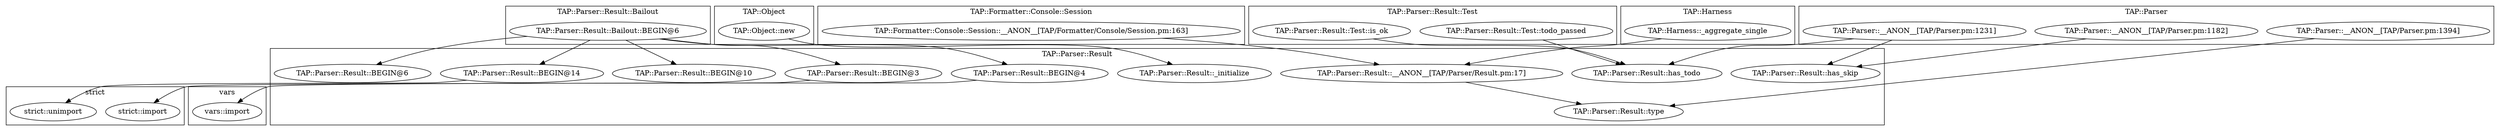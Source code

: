 digraph {
graph [overlap=false]
subgraph cluster_TAP_Parser_Result_Bailout {
	label="TAP::Parser::Result::Bailout";
	"TAP::Parser::Result::Bailout::BEGIN@6";
}
subgraph cluster_vars {
	label="vars";
	"vars::import";
}
subgraph cluster_strict {
	label="strict";
	"strict::import";
	"strict::unimport";
}
subgraph cluster_TAP_Object {
	label="TAP::Object";
	"TAP::Object::new";
}
subgraph cluster_TAP_Formatter_Console_Session {
	label="TAP::Formatter::Console::Session";
	"TAP::Formatter::Console::Session::__ANON__[TAP/Formatter/Console/Session.pm:163]";
}
subgraph cluster_TAP_Parser_Result {
	label="TAP::Parser::Result";
	"TAP::Parser::Result::BEGIN@14";
	"TAP::Parser::Result::has_todo";
	"TAP::Parser::Result::type";
	"TAP::Parser::Result::__ANON__[TAP/Parser/Result.pm:17]";
	"TAP::Parser::Result::BEGIN@4";
	"TAP::Parser::Result::BEGIN@10";
	"TAP::Parser::Result::has_skip";
	"TAP::Parser::Result::_initialize";
	"TAP::Parser::Result::BEGIN@6";
	"TAP::Parser::Result::BEGIN@3";
}
subgraph cluster_TAP_Parser_Result_Test {
	label="TAP::Parser::Result::Test";
	"TAP::Parser::Result::Test::todo_passed";
	"TAP::Parser::Result::Test::is_ok";
}
subgraph cluster_TAP_Parser {
	label="TAP::Parser";
	"TAP::Parser::__ANON__[TAP/Parser.pm:1394]";
	"TAP::Parser::__ANON__[TAP/Parser.pm:1182]";
	"TAP::Parser::__ANON__[TAP/Parser.pm:1231]";
}
subgraph cluster_TAP_Harness {
	label="TAP::Harness";
	"TAP::Harness::_aggregate_single";
}
"TAP::Parser::Result::Bailout::BEGIN@6" -> "TAP::Parser::Result::BEGIN@10";
"TAP::Parser::__ANON__[TAP/Parser.pm:1182]" -> "TAP::Parser::Result::has_skip";
"TAP::Parser::__ANON__[TAP/Parser.pm:1231]" -> "TAP::Parser::Result::has_skip";
"TAP::Parser::Result::Bailout::BEGIN@6" -> "TAP::Parser::Result::BEGIN@6";
"TAP::Object::new" -> "TAP::Parser::Result::_initialize";
"TAP::Parser::Result::BEGIN@14" -> "strict::unimport";
"TAP::Parser::Result::Bailout::BEGIN@6" -> "TAP::Parser::Result::BEGIN@14";
"TAP::Parser::Result::Bailout::BEGIN@6" -> "TAP::Parser::Result::BEGIN@4";
"TAP::Parser::Result::BEGIN@4" -> "vars::import";
"TAP::Parser::Result::Test::todo_passed" -> "TAP::Parser::Result::has_todo";
"TAP::Parser::Result::Test::is_ok" -> "TAP::Parser::Result::has_todo";
"TAP::Parser::__ANON__[TAP/Parser.pm:1231]" -> "TAP::Parser::Result::has_todo";
"TAP::Parser::__ANON__[TAP/Parser.pm:1394]" -> "TAP::Parser::Result::type";
"TAP::Parser::Result::__ANON__[TAP/Parser/Result.pm:17]" -> "TAP::Parser::Result::type";
"TAP::Harness::_aggregate_single" -> "TAP::Parser::Result::__ANON__[TAP/Parser/Result.pm:17]";
"TAP::Formatter::Console::Session::__ANON__[TAP/Formatter/Console/Session.pm:163]" -> "TAP::Parser::Result::__ANON__[TAP/Parser/Result.pm:17]";
"TAP::Parser::Result::BEGIN@3" -> "strict::import";
"TAP::Parser::Result::Bailout::BEGIN@6" -> "TAP::Parser::Result::BEGIN@3";
}
